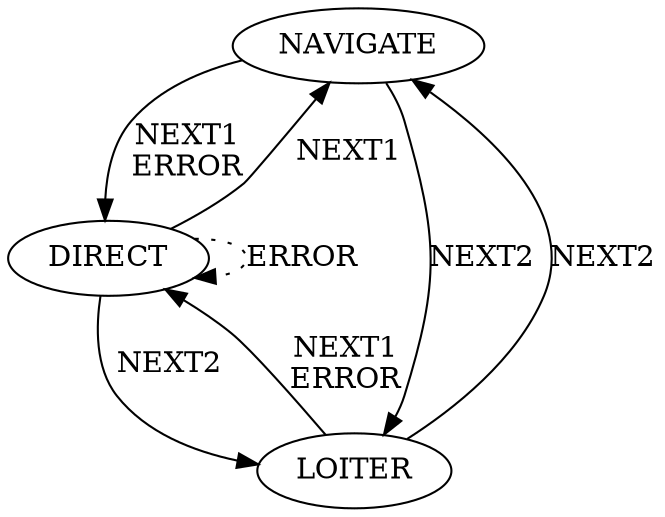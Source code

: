 digraph {
    "NAVIGATE" -> "DIRECT" [label="NEXT1\nERROR", style="solid", weight=1]
    "NAVIGATE" -> "LOITER" [label="NEXT2", style="solid", weight=1]
    "LOITER" -> "DIRECT" [label="NEXT1\nERROR", style="solid", weight=1]
    "LOITER" -> "NAVIGATE" [label="NEXT2", style="solid", weight=1]
    "DIRECT" -> "NAVIGATE" [label="NEXT1", style="solid", weight=1]
    "DIRECT" -> "LOITER" [label="NEXT2", style="solid", weight=1]
    "DIRECT" -> "DIRECT" [label="ERROR", style="dotted", weight=0.1]
}